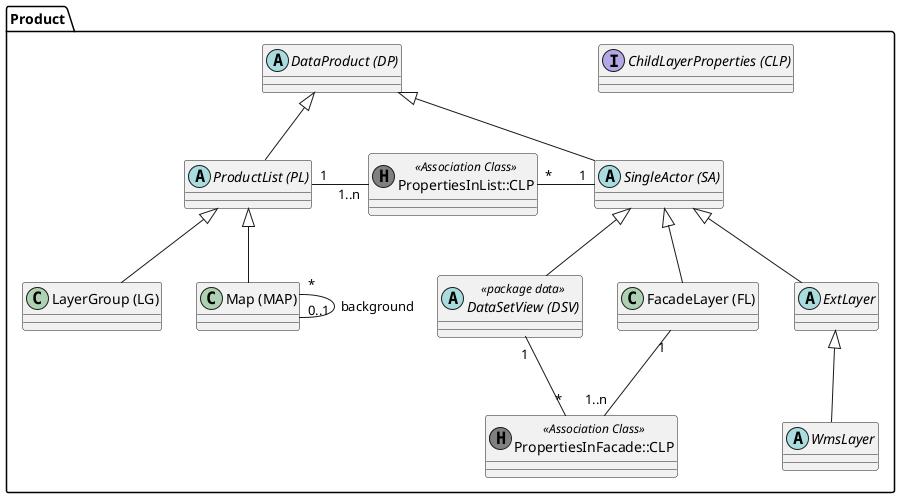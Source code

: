 @startuml
package Product {
  interface "ChildLayerProperties (CLP)" as clp
  abstract class "DataProduct (DP)" as dp

  abstract class "ProductList (PL)" as pl
  class "LayerGroup (LG)" as lg
  class "Map (MAP)" as map

  abstract class "SingleActor (SA)" as sa
  class "FacadeLayer (FL)" as fl
  abstract class "DataSetView (DSV)" as dsv << package data >>
  abstract class "ExtLayer" as el
  abstract class "WmsLayer" as wl

  class "PropertiesInFacade::CLP" as pif << (H, grey) Association Class >>
  class "PropertiesInList::CLP" as pil << (H, grey) Association Class >>

  dp <|-- pl

  pl <|-- lg
  pl <|-- map

  dp <|-- sa

  sa <|-- dsv
  sa <|-- fl
  sa <|-- el

  el <|-- wl

  pl "1" -right- "1..n" pil : "      "
  pil "*" -right- "1" sa : "      "

  map "*" -- "0..1" map : "background"

  fl "1" -- "1..n" pif : "      "
  pif "*" -up- "1" dsv : "      "
}
@enduml